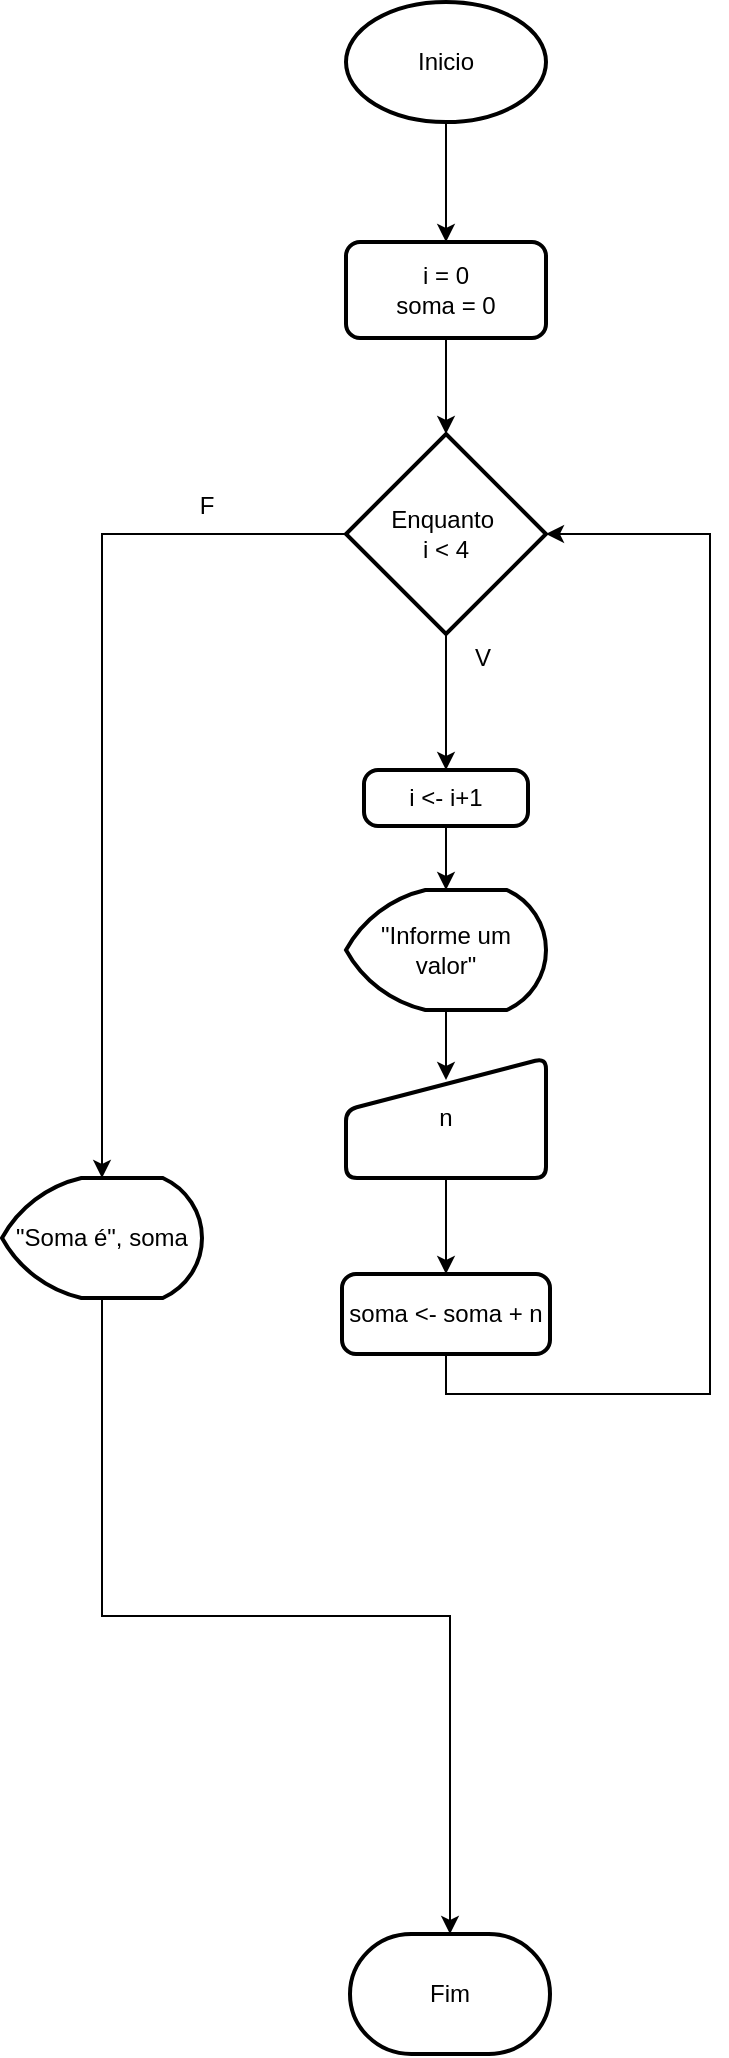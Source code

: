 <mxfile version="21.1.5" type="device">
  <diagram name="Página-1" id="nmThW-1vln1VyKdIqRIc">
    <mxGraphModel dx="472" dy="729" grid="1" gridSize="13" guides="1" tooltips="1" connect="1" arrows="1" fold="1" page="1" pageScale="1" pageWidth="827" pageHeight="1169" math="0" shadow="0">
      <root>
        <mxCell id="0" />
        <mxCell id="1" parent="0" />
        <mxCell id="wd6usiknlu3trlZa277n-5" style="edgeStyle=orthogonalEdgeStyle;rounded=0;orthogonalLoop=1;jettySize=auto;html=1;exitX=0.5;exitY=1;exitDx=0;exitDy=0;exitPerimeter=0;entryX=0.5;entryY=0;entryDx=0;entryDy=0;" edge="1" parent="1" source="wd6usiknlu3trlZa277n-1" target="wd6usiknlu3trlZa277n-4">
          <mxGeometry relative="1" as="geometry" />
        </mxCell>
        <mxCell id="wd6usiknlu3trlZa277n-1" value="Inicio" style="strokeWidth=2;html=1;shape=mxgraph.flowchart.start_1;whiteSpace=wrap;" vertex="1" parent="1">
          <mxGeometry x="364" y="48" width="100" height="60" as="geometry" />
        </mxCell>
        <mxCell id="wd6usiknlu3trlZa277n-9" style="edgeStyle=orthogonalEdgeStyle;rounded=0;orthogonalLoop=1;jettySize=auto;html=1;exitX=0.5;exitY=1;exitDx=0;exitDy=0;exitPerimeter=0;entryX=0.5;entryY=0;entryDx=0;entryDy=0;" edge="1" parent="1" source="wd6usiknlu3trlZa277n-3" target="wd6usiknlu3trlZa277n-14">
          <mxGeometry relative="1" as="geometry">
            <mxPoint x="414" y="420" as="targetPoint" />
          </mxGeometry>
        </mxCell>
        <mxCell id="wd6usiknlu3trlZa277n-12" style="edgeStyle=orthogonalEdgeStyle;rounded=0;orthogonalLoop=1;jettySize=auto;html=1;exitX=0;exitY=0.5;exitDx=0;exitDy=0;exitPerimeter=0;entryX=0.5;entryY=0;entryDx=0;entryDy=0;entryPerimeter=0;" edge="1" parent="1" source="wd6usiknlu3trlZa277n-3" target="wd6usiknlu3trlZa277n-7">
          <mxGeometry relative="1" as="geometry" />
        </mxCell>
        <mxCell id="wd6usiknlu3trlZa277n-3" value="Enquanto&amp;nbsp;&lt;br&gt;i &amp;lt; 4" style="strokeWidth=2;html=1;shape=mxgraph.flowchart.decision;whiteSpace=wrap;" vertex="1" parent="1">
          <mxGeometry x="364" y="264" width="100" height="100" as="geometry" />
        </mxCell>
        <mxCell id="wd6usiknlu3trlZa277n-6" style="edgeStyle=orthogonalEdgeStyle;rounded=0;orthogonalLoop=1;jettySize=auto;html=1;exitX=0.5;exitY=1;exitDx=0;exitDy=0;entryX=0.5;entryY=0;entryDx=0;entryDy=0;entryPerimeter=0;" edge="1" parent="1" source="wd6usiknlu3trlZa277n-4" target="wd6usiknlu3trlZa277n-3">
          <mxGeometry relative="1" as="geometry" />
        </mxCell>
        <mxCell id="wd6usiknlu3trlZa277n-4" value="i = 0&lt;br&gt;soma = 0" style="rounded=1;whiteSpace=wrap;html=1;absoluteArcSize=1;arcSize=14;strokeWidth=2;" vertex="1" parent="1">
          <mxGeometry x="364" y="168" width="100" height="48" as="geometry" />
        </mxCell>
        <mxCell id="wd6usiknlu3trlZa277n-25" style="edgeStyle=orthogonalEdgeStyle;rounded=0;orthogonalLoop=1;jettySize=auto;html=1;exitX=0.5;exitY=1;exitDx=0;exitDy=0;exitPerimeter=0;entryX=0.5;entryY=0;entryDx=0;entryDy=0;entryPerimeter=0;" edge="1" parent="1" source="wd6usiknlu3trlZa277n-7" target="wd6usiknlu3trlZa277n-27">
          <mxGeometry relative="1" as="geometry">
            <mxPoint x="312" y="775" as="targetPoint" />
          </mxGeometry>
        </mxCell>
        <mxCell id="wd6usiknlu3trlZa277n-7" value="&quot;Soma é&quot;, soma" style="strokeWidth=2;html=1;shape=mxgraph.flowchart.display;whiteSpace=wrap;" vertex="1" parent="1">
          <mxGeometry x="192" y="636" width="100" height="60" as="geometry" />
        </mxCell>
        <mxCell id="wd6usiknlu3trlZa277n-10" value="F" style="text;html=1;align=center;verticalAlign=middle;resizable=0;points=[];autosize=1;strokeColor=none;fillColor=none;" vertex="1" parent="1">
          <mxGeometry x="276" y="288" width="36" height="24" as="geometry" />
        </mxCell>
        <mxCell id="wd6usiknlu3trlZa277n-11" value="V" style="text;html=1;align=center;verticalAlign=middle;resizable=0;points=[];autosize=1;strokeColor=none;fillColor=none;" vertex="1" parent="1">
          <mxGeometry x="414" y="364" width="36" height="24" as="geometry" />
        </mxCell>
        <mxCell id="wd6usiknlu3trlZa277n-16" style="edgeStyle=orthogonalEdgeStyle;rounded=0;orthogonalLoop=1;jettySize=auto;html=1;exitX=0.5;exitY=1;exitDx=0;exitDy=0;entryX=0.5;entryY=0;entryDx=0;entryDy=0;entryPerimeter=0;" edge="1" parent="1" source="wd6usiknlu3trlZa277n-14" target="wd6usiknlu3trlZa277n-15">
          <mxGeometry relative="1" as="geometry" />
        </mxCell>
        <mxCell id="wd6usiknlu3trlZa277n-14" value="i &amp;lt;- i+1" style="rounded=1;whiteSpace=wrap;html=1;absoluteArcSize=1;arcSize=14;strokeWidth=2;" vertex="1" parent="1">
          <mxGeometry x="373" y="432" width="82" height="28" as="geometry" />
        </mxCell>
        <mxCell id="wd6usiknlu3trlZa277n-17" style="edgeStyle=orthogonalEdgeStyle;rounded=0;orthogonalLoop=1;jettySize=auto;html=1;entryX=0.5;entryY=0.183;entryDx=0;entryDy=0;entryPerimeter=0;" edge="1" parent="1" source="wd6usiknlu3trlZa277n-15" target="wd6usiknlu3trlZa277n-19">
          <mxGeometry relative="1" as="geometry">
            <mxPoint x="414" y="600" as="targetPoint" />
          </mxGeometry>
        </mxCell>
        <mxCell id="wd6usiknlu3trlZa277n-15" value="&quot;Informe um valor&quot;" style="strokeWidth=2;html=1;shape=mxgraph.flowchart.display;whiteSpace=wrap;" vertex="1" parent="1">
          <mxGeometry x="364" y="492" width="100" height="60" as="geometry" />
        </mxCell>
        <mxCell id="wd6usiknlu3trlZa277n-21" style="edgeStyle=orthogonalEdgeStyle;rounded=0;orthogonalLoop=1;jettySize=auto;html=1;entryX=0.5;entryY=0;entryDx=0;entryDy=0;" edge="1" parent="1" source="wd6usiknlu3trlZa277n-19" target="wd6usiknlu3trlZa277n-20">
          <mxGeometry relative="1" as="geometry" />
        </mxCell>
        <mxCell id="wd6usiknlu3trlZa277n-19" value="n" style="html=1;strokeWidth=2;shape=manualInput;whiteSpace=wrap;rounded=1;size=26;arcSize=11;" vertex="1" parent="1">
          <mxGeometry x="364" y="576" width="100" height="60" as="geometry" />
        </mxCell>
        <mxCell id="wd6usiknlu3trlZa277n-24" style="edgeStyle=orthogonalEdgeStyle;rounded=0;orthogonalLoop=1;jettySize=auto;html=1;exitX=0.5;exitY=1;exitDx=0;exitDy=0;entryX=1;entryY=0.5;entryDx=0;entryDy=0;entryPerimeter=0;" edge="1" parent="1" source="wd6usiknlu3trlZa277n-20" target="wd6usiknlu3trlZa277n-3">
          <mxGeometry relative="1" as="geometry">
            <Array as="points">
              <mxPoint x="414" y="744" />
              <mxPoint x="546" y="744" />
              <mxPoint x="546" y="314" />
            </Array>
          </mxGeometry>
        </mxCell>
        <mxCell id="wd6usiknlu3trlZa277n-20" value="soma &amp;lt;- soma + n" style="rounded=1;whiteSpace=wrap;html=1;absoluteArcSize=1;arcSize=14;strokeWidth=2;" vertex="1" parent="1">
          <mxGeometry x="362" y="684" width="104" height="40" as="geometry" />
        </mxCell>
        <mxCell id="wd6usiknlu3trlZa277n-27" value="Fim" style="strokeWidth=2;html=1;shape=mxgraph.flowchart.terminator;whiteSpace=wrap;" vertex="1" parent="1">
          <mxGeometry x="366" y="1014" width="100" height="60" as="geometry" />
        </mxCell>
      </root>
    </mxGraphModel>
  </diagram>
</mxfile>
